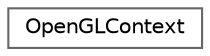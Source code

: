 digraph "Graphical Class Hierarchy"
{
 // LATEX_PDF_SIZE
  bgcolor="transparent";
  edge [fontname=Helvetica,fontsize=10,labelfontname=Helvetica,labelfontsize=10];
  node [fontname=Helvetica,fontsize=10,shape=box,height=0.2,width=0.4];
  rankdir="LR";
  Node0 [label="OpenGLContext",height=0.2,width=0.4,color="grey40", fillcolor="white", style="filled",URL="$a00068.html",tooltip=" "];
}
